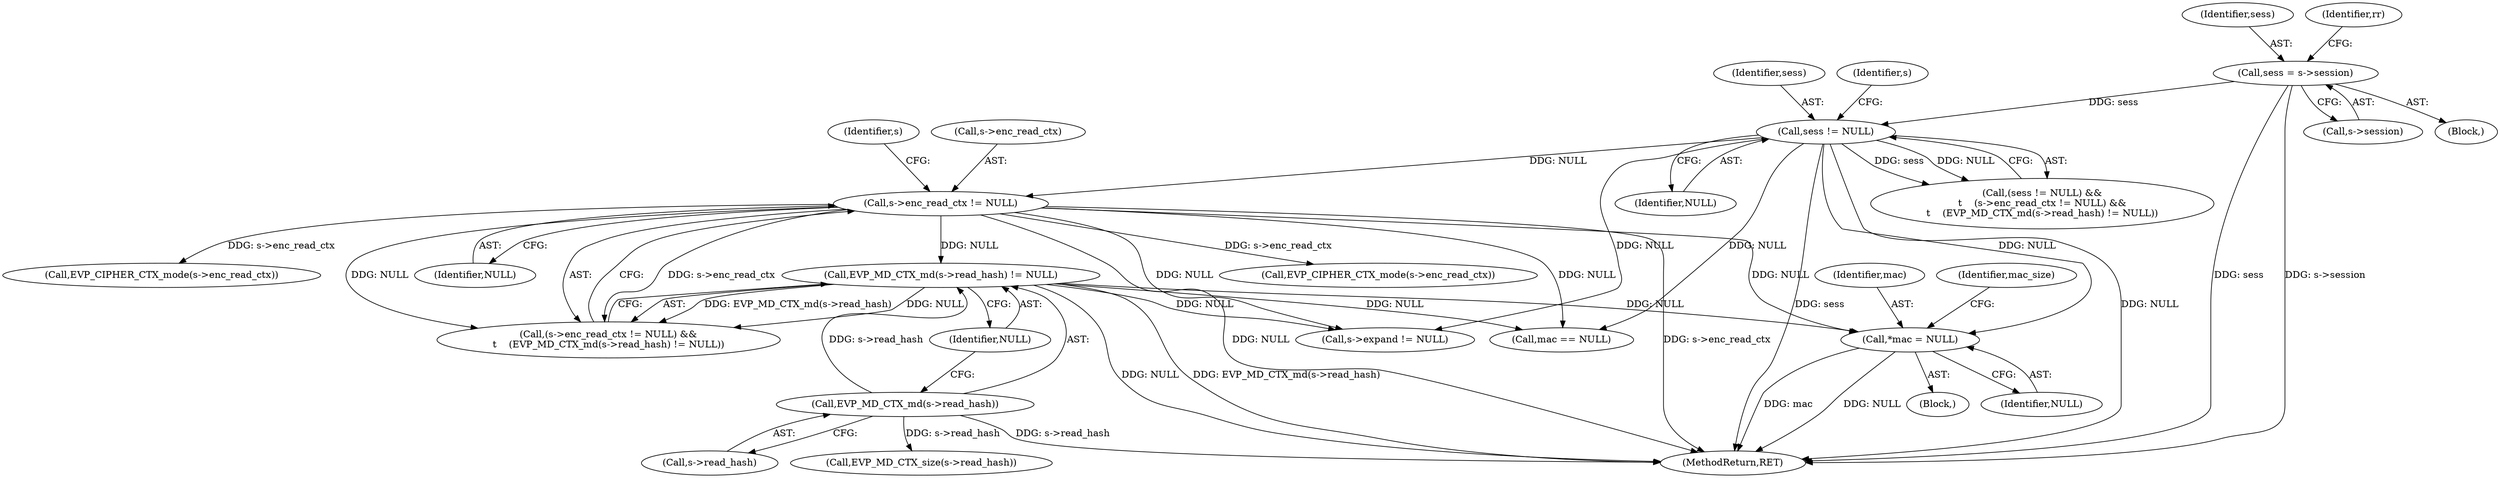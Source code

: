 digraph "0_openssl_103b171d8fc282ef435f8de9afbf7782e312961f_2@pointer" {
"1000255" [label="(Call,*mac = NULL)"];
"1000238" [label="(Call,sess != NULL)"];
"1000137" [label="(Call,sess = s->session)"];
"1000247" [label="(Call,EVP_MD_CTX_md(s->read_hash) != NULL)"];
"1000248" [label="(Call,EVP_MD_CTX_md(s->read_hash))"];
"1000242" [label="(Call,s->enc_read_ctx != NULL)"];
"1000255" [label="(Call,*mac = NULL)"];
"1000465" [label="(MethodReturn,RET)"];
"1000241" [label="(Call,(s->enc_read_ctx != NULL) &&\n\t    (EVP_MD_CTX_md(s->read_hash) != NULL))"];
"1000239" [label="(Identifier,sess)"];
"1000137" [label="(Call,sess = s->session)"];
"1000252" [label="(Identifier,NULL)"];
"1000253" [label="(Block,)"];
"1000247" [label="(Call,EVP_MD_CTX_md(s->read_hash) != NULL)"];
"1000257" [label="(Identifier,NULL)"];
"1000261" [label="(Call,EVP_MD_CTX_size(s->read_hash))"];
"1000256" [label="(Identifier,mac)"];
"1000250" [label="(Identifier,s)"];
"1000240" [label="(Identifier,NULL)"];
"1000138" [label="(Identifier,sess)"];
"1000144" [label="(Identifier,rr)"];
"1000248" [label="(Call,EVP_MD_CTX_md(s->read_hash))"];
"1000244" [label="(Identifier,s)"];
"1000249" [label="(Call,s->read_hash)"];
"1000121" [label="(Block,)"];
"1000260" [label="(Identifier,mac_size)"];
"1000139" [label="(Call,s->session)"];
"1000242" [label="(Call,s->enc_read_ctx != NULL)"];
"1000237" [label="(Call,(sess != NULL) &&\n\t    (s->enc_read_ctx != NULL) &&\n\t    (EVP_MD_CTX_md(s->read_hash) != NULL))"];
"1000238" [label="(Call,sess != NULL)"];
"1000300" [label="(Call,EVP_CIPHER_CTX_mode(s->enc_read_ctx))"];
"1000243" [label="(Call,s->enc_read_ctx)"];
"1000278" [label="(Call,EVP_CIPHER_CTX_mode(s->enc_read_ctx))"];
"1000246" [label="(Identifier,NULL)"];
"1000391" [label="(Call,s->expand != NULL)"];
"1000347" [label="(Call,mac == NULL)"];
"1000255" -> "1000253"  [label="AST: "];
"1000255" -> "1000257"  [label="CFG: "];
"1000256" -> "1000255"  [label="AST: "];
"1000257" -> "1000255"  [label="AST: "];
"1000260" -> "1000255"  [label="CFG: "];
"1000255" -> "1000465"  [label="DDG: NULL"];
"1000255" -> "1000465"  [label="DDG: mac"];
"1000238" -> "1000255"  [label="DDG: NULL"];
"1000247" -> "1000255"  [label="DDG: NULL"];
"1000242" -> "1000255"  [label="DDG: NULL"];
"1000238" -> "1000237"  [label="AST: "];
"1000238" -> "1000240"  [label="CFG: "];
"1000239" -> "1000238"  [label="AST: "];
"1000240" -> "1000238"  [label="AST: "];
"1000244" -> "1000238"  [label="CFG: "];
"1000237" -> "1000238"  [label="CFG: "];
"1000238" -> "1000465"  [label="DDG: sess"];
"1000238" -> "1000465"  [label="DDG: NULL"];
"1000238" -> "1000237"  [label="DDG: sess"];
"1000238" -> "1000237"  [label="DDG: NULL"];
"1000137" -> "1000238"  [label="DDG: sess"];
"1000238" -> "1000242"  [label="DDG: NULL"];
"1000238" -> "1000347"  [label="DDG: NULL"];
"1000238" -> "1000391"  [label="DDG: NULL"];
"1000137" -> "1000121"  [label="AST: "];
"1000137" -> "1000139"  [label="CFG: "];
"1000138" -> "1000137"  [label="AST: "];
"1000139" -> "1000137"  [label="AST: "];
"1000144" -> "1000137"  [label="CFG: "];
"1000137" -> "1000465"  [label="DDG: s->session"];
"1000137" -> "1000465"  [label="DDG: sess"];
"1000247" -> "1000241"  [label="AST: "];
"1000247" -> "1000252"  [label="CFG: "];
"1000248" -> "1000247"  [label="AST: "];
"1000252" -> "1000247"  [label="AST: "];
"1000241" -> "1000247"  [label="CFG: "];
"1000247" -> "1000465"  [label="DDG: EVP_MD_CTX_md(s->read_hash)"];
"1000247" -> "1000465"  [label="DDG: NULL"];
"1000247" -> "1000241"  [label="DDG: EVP_MD_CTX_md(s->read_hash)"];
"1000247" -> "1000241"  [label="DDG: NULL"];
"1000248" -> "1000247"  [label="DDG: s->read_hash"];
"1000242" -> "1000247"  [label="DDG: NULL"];
"1000247" -> "1000347"  [label="DDG: NULL"];
"1000247" -> "1000391"  [label="DDG: NULL"];
"1000248" -> "1000249"  [label="CFG: "];
"1000249" -> "1000248"  [label="AST: "];
"1000252" -> "1000248"  [label="CFG: "];
"1000248" -> "1000465"  [label="DDG: s->read_hash"];
"1000248" -> "1000261"  [label="DDG: s->read_hash"];
"1000242" -> "1000241"  [label="AST: "];
"1000242" -> "1000246"  [label="CFG: "];
"1000243" -> "1000242"  [label="AST: "];
"1000246" -> "1000242"  [label="AST: "];
"1000250" -> "1000242"  [label="CFG: "];
"1000241" -> "1000242"  [label="CFG: "];
"1000242" -> "1000465"  [label="DDG: NULL"];
"1000242" -> "1000465"  [label="DDG: s->enc_read_ctx"];
"1000242" -> "1000241"  [label="DDG: s->enc_read_ctx"];
"1000242" -> "1000241"  [label="DDG: NULL"];
"1000242" -> "1000278"  [label="DDG: s->enc_read_ctx"];
"1000242" -> "1000300"  [label="DDG: s->enc_read_ctx"];
"1000242" -> "1000347"  [label="DDG: NULL"];
"1000242" -> "1000391"  [label="DDG: NULL"];
}
